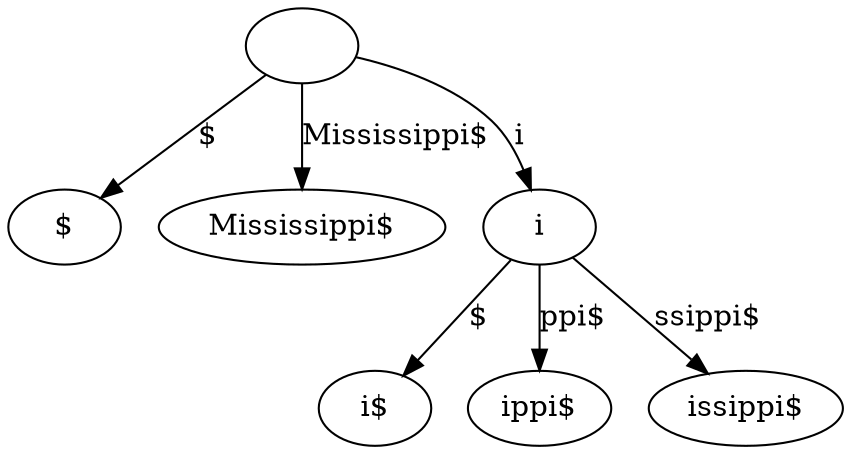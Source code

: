 // Suffix tree
digraph {
	"|" [label=""]
	"$|$" [label="$"]
	"|" -> "$|$" [label="$"]
	"Mississippi$|Mississippi$" [label="Mississippi$"]
	"|" -> "Mississippi$|Mississippi$" [label="Mississippi$"]
	"i|i" [label=i]
	"$|i$" [label="i$"]
	"i|i" -> "$|i$" [label="$"]
	"ppi$|ippi$" [label="ippi$"]
	"i|i" -> "ppi$|ippi$" [label="ppi$"]
	"ssippi$|issippi$" [label="issippi$"]
	"i|i" -> "ssippi$|issippi$" [label="ssippi$"]
	"|" -> "i|i" [label=i]
}
